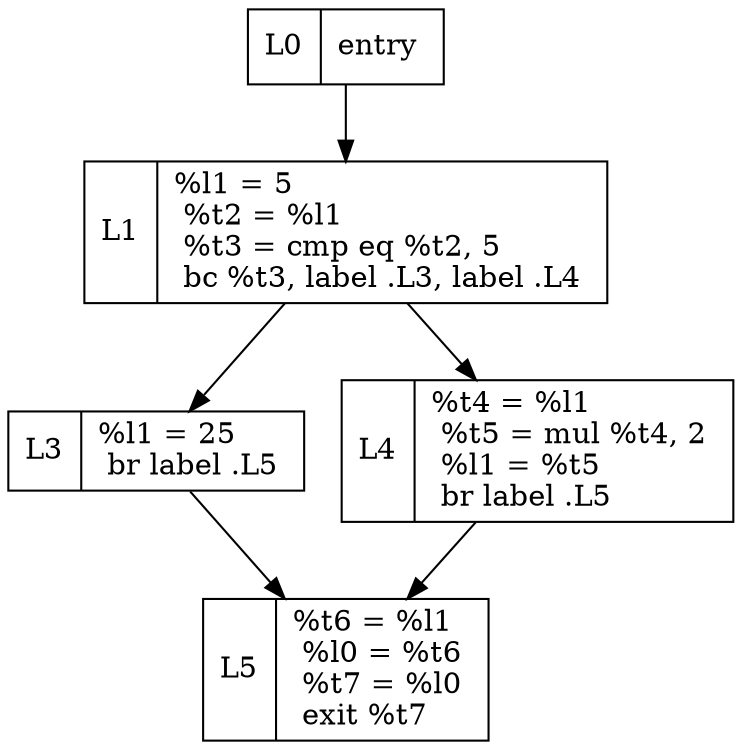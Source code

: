 digraph{
 node[shape = record];
 entry [label="L0 | entry \l"];
L1 [label="L1 |      %l1 = 5 \l     %t2 = %l1 \l     %t3 = cmp eq %t2, 5 \l     bc %t3, label .L3, label .L4 \l  "];
L3 [label="L3 |      %l1 = 25 \l     br label .L5 \l  "];
L4 [label="L4 |      %t4 = %l1 \l     %t5 = mul %t4, 2 \l     %l1 = %t5 \l     br label .L5 \l  "];
L5 [label="L5 |      %t6 = %l1 \l     %l0 = %t6 \l     %t7 = %l0 \l     exit %t7 \l  "];
entry -> L1;
L1 -> L3;
L1 -> L4;
L3 -> L5;
L4 -> L5;
}